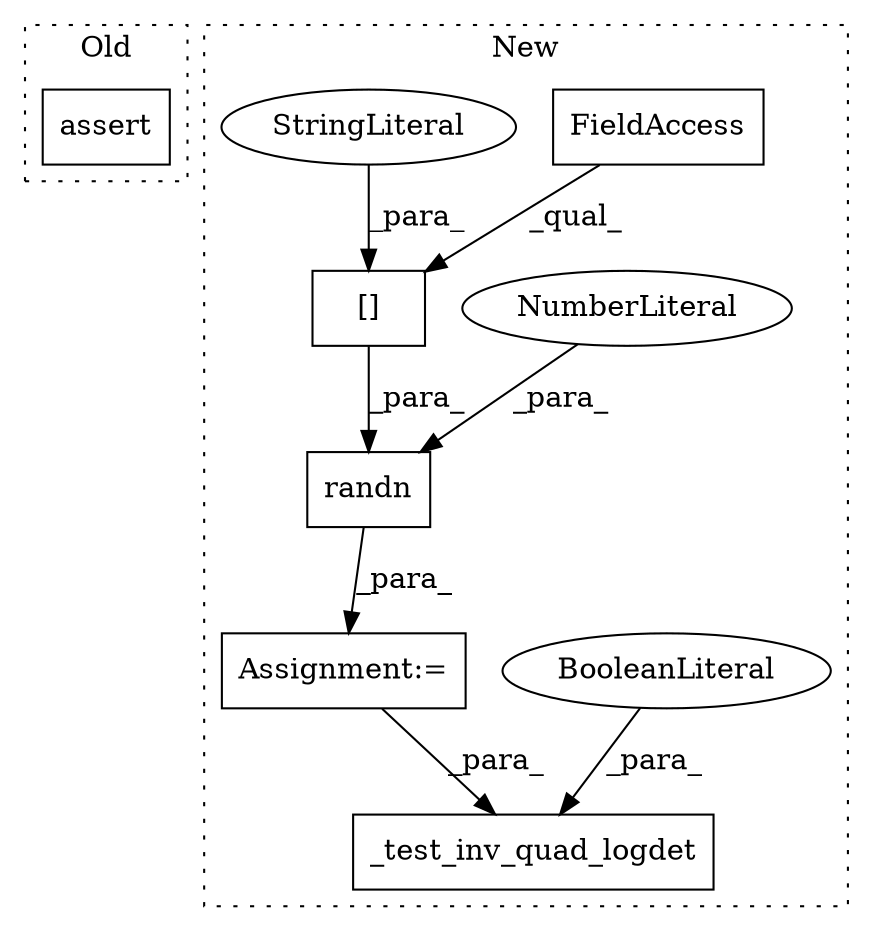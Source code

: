 digraph G {
subgraph cluster0 {
1 [label="assert" a="32" s="3564,3622" l="18,1" shape="box"];
label = "Old";
style="dotted";
}
subgraph cluster1 {
2 [label="_test_inv_quad_logdet" a="32" s="3836,3866" l="22,1" shape="box"];
3 [label="BooleanLiteral" a="9" s="3862" l="4" shape="ellipse"];
4 [label="randn" a="32" s="3779,3824" l="6,1" shape="box"];
5 [label="[]" a="2" s="3785,3821" l="18,1" shape="box"];
6 [label="FieldAccess" a="22" s="3785" l="17" shape="box"];
7 [label="Assignment:=" a="7" s="3772" l="1" shape="box"];
8 [label="NumberLiteral" a="34" s="3823" l="1" shape="ellipse"];
9 [label="StringLiteral" a="45" s="3803" l="18" shape="ellipse"];
label = "New";
style="dotted";
}
3 -> 2 [label="_para_"];
4 -> 7 [label="_para_"];
5 -> 4 [label="_para_"];
6 -> 5 [label="_qual_"];
7 -> 2 [label="_para_"];
8 -> 4 [label="_para_"];
9 -> 5 [label="_para_"];
}